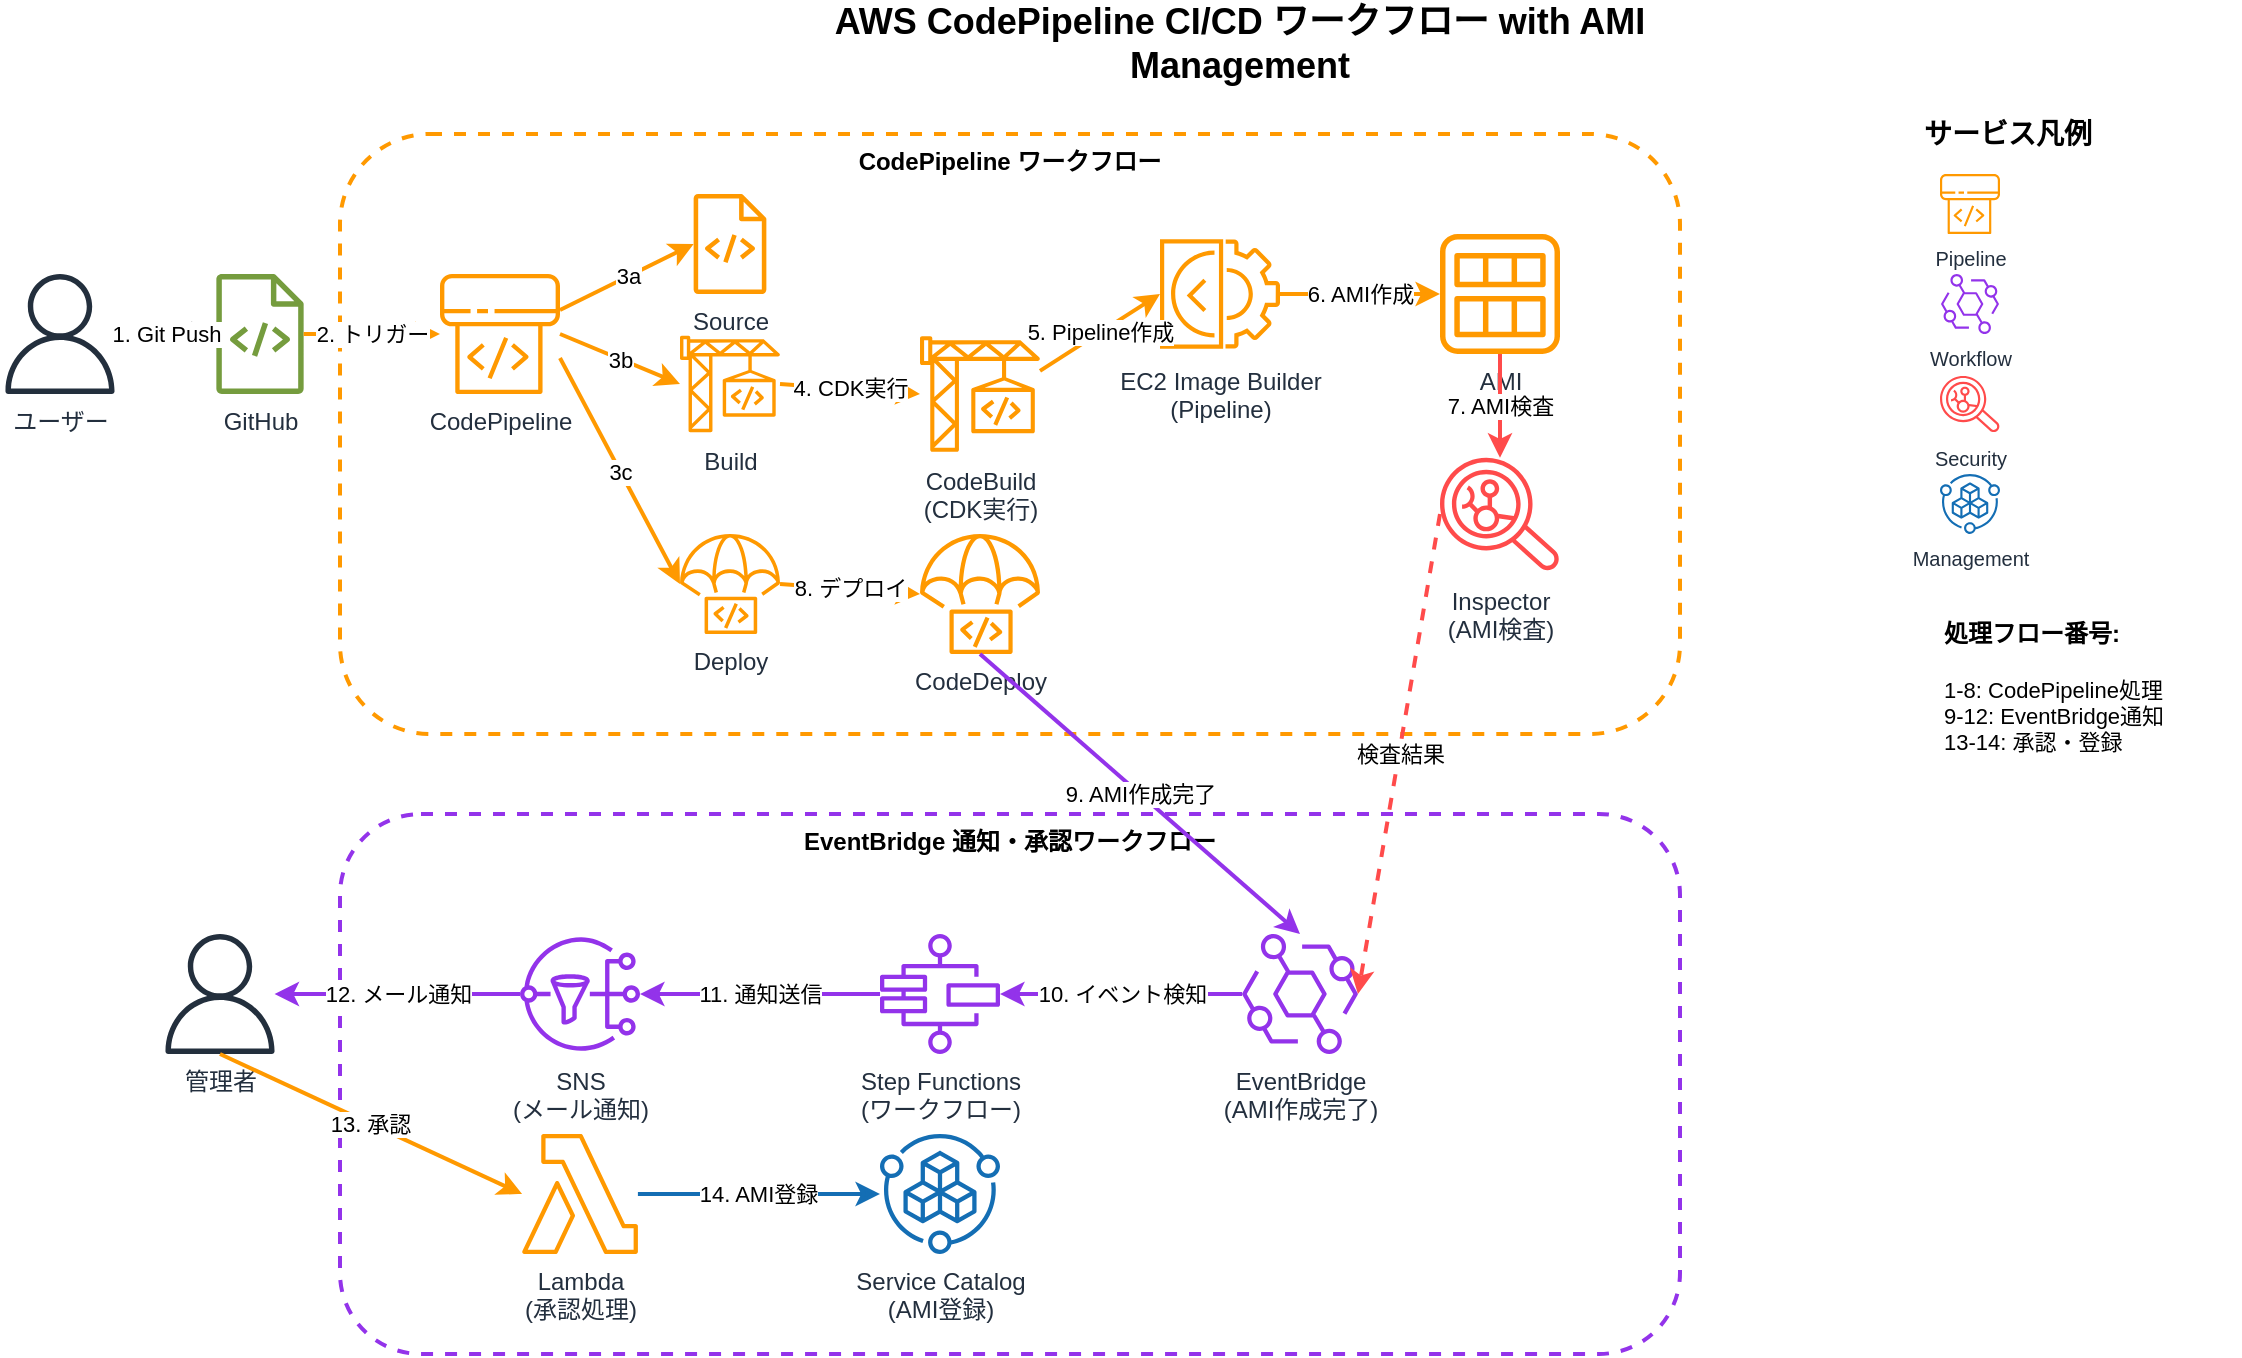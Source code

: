 <mxfile>
    <diagram id="C5RBs43oDa-KdzZeNtuy" name="Page-1">
        <mxGraphModel dx="448" dy="511" grid="1" gridSize="10" guides="1" tooltips="1" connect="1" arrows="1" fold="1" page="1" pageScale="1" pageWidth="1400" pageHeight="1000" math="0" shadow="0">
            <root>
                <mxCell id="WIyWlLk6GJQsqaUBKTNV-0"/>
                <mxCell id="WIyWlLk6GJQsqaUBKTNV-1" parent="WIyWlLk6GJQsqaUBKTNV-0"/>
                <mxCell id="pipeline-group" value="CodePipeline ワークフロー" style="rounded=1;whiteSpace=wrap;html=1;fillColor=none;strokeColor=#FF9900;strokeWidth=2;dashed=1;verticalAlign=top;fontSize=12;fontStyle=1;" parent="WIyWlLk6GJQsqaUBKTNV-1" vertex="1">
                    <mxGeometry x="250" y="80" width="670" height="300" as="geometry"/>
                </mxCell>
                <mxCell id="eventbridge-group" value="EventBridge 通知・承認ワークフロー" style="rounded=1;whiteSpace=wrap;html=1;fillColor=none;strokeColor=#9333EA;strokeWidth=2;dashed=1;verticalAlign=top;fontSize=12;fontStyle=1;" parent="WIyWlLk6GJQsqaUBKTNV-1" vertex="1">
                    <mxGeometry x="250" y="420" width="670" height="270" as="geometry"/>
                </mxCell>
                <mxCell id="title-1" value="AWS CodePipeline CI/CD ワークフロー with AMI Management" style="text;html=1;strokeColor=none;fillColor=none;align=center;verticalAlign=middle;whiteSpace=wrap;rounded=0;fontSize=18;fontStyle=1;" parent="WIyWlLk6GJQsqaUBKTNV-1" vertex="1">
                    <mxGeometry x="450" y="20" width="500" height="30" as="geometry"/>
                </mxCell>
                <mxCell id="user-1" value="ユーザー" style="sketch=0;outlineConnect=0;fontColor=#232F3E;gradientColor=none;fillColor=#232F3D;strokeColor=none;dashed=0;verticalLabelPosition=bottom;verticalAlign=top;align=center;html=1;fontSize=12;fontStyle=0;aspect=fixed;pointerEvents=1;shape=mxgraph.aws4.user;" parent="WIyWlLk6GJQsqaUBKTNV-1" vertex="1">
                    <mxGeometry x="80" y="150" width="60" height="60" as="geometry"/>
                </mxCell>
                <mxCell id="github-1" value="GitHub" style="sketch=0;outlineConnect=0;fontColor=#232F3E;gradientColor=none;fillColor=#759C3E;strokeColor=none;dashed=0;verticalLabelPosition=bottom;verticalAlign=top;align=center;html=1;fontSize=12;fontStyle=0;aspect=fixed;pointerEvents=1;shape=mxgraph.aws4.source_code;" parent="WIyWlLk6GJQsqaUBKTNV-1" vertex="1">
                    <mxGeometry x="180" y="150" width="60" height="60" as="geometry"/>
                </mxCell>
                <mxCell id="codepipeline-1" value="CodePipeline" style="sketch=0;outlineConnect=0;fontColor=#232F3E;gradientColor=none;fillColor=#FF9900;strokeColor=none;dashed=0;verticalLabelPosition=bottom;verticalAlign=top;align=center;html=1;fontSize=12;fontStyle=0;aspect=fixed;pointerEvents=1;shape=mxgraph.aws4.codepipeline;" parent="WIyWlLk6GJQsqaUBKTNV-1" vertex="1">
                    <mxGeometry x="300" y="150" width="60" height="60" as="geometry"/>
                </mxCell>
                <mxCell id="source-1" value="Source" style="sketch=0;outlineConnect=0;fontColor=#232F3E;gradientColor=none;fillColor=#FF9900;strokeColor=none;dashed=0;verticalLabelPosition=bottom;verticalAlign=top;align=center;html=1;fontSize=12;fontStyle=0;aspect=fixed;pointerEvents=1;shape=mxgraph.aws4.source_code;" parent="WIyWlLk6GJQsqaUBKTNV-1" vertex="1">
                    <mxGeometry x="420" y="110" width="50" height="50" as="geometry"/>
                </mxCell>
                <mxCell id="build-1" value="Build" style="sketch=0;outlineConnect=0;fontColor=#232F3E;gradientColor=none;fillColor=#FF9900;strokeColor=none;dashed=0;verticalLabelPosition=bottom;verticalAlign=top;align=center;html=1;fontSize=12;fontStyle=0;aspect=fixed;pointerEvents=1;shape=mxgraph.aws4.codebuild;" parent="WIyWlLk6GJQsqaUBKTNV-1" vertex="1">
                    <mxGeometry x="420" y="180" width="50" height="50" as="geometry"/>
                </mxCell>
                <mxCell id="deploy-1" value="Deploy" style="sketch=0;outlineConnect=0;fontColor=#232F3E;gradientColor=none;fillColor=#FF9900;strokeColor=none;dashed=0;verticalLabelPosition=bottom;verticalAlign=top;align=center;html=1;fontSize=12;fontStyle=0;aspect=fixed;pointerEvents=1;shape=mxgraph.aws4.codedeploy;" parent="WIyWlLk6GJQsqaUBKTNV-1" vertex="1">
                    <mxGeometry x="420" y="280" width="50" height="50" as="geometry"/>
                </mxCell>
                <mxCell id="codebuild-1" value="CodeBuild&#xa;(CDK実行)" style="sketch=0;outlineConnect=0;fontColor=#232F3E;gradientColor=none;fillColor=#FF9900;strokeColor=none;dashed=0;verticalLabelPosition=bottom;verticalAlign=top;align=center;html=1;fontSize=12;fontStyle=0;aspect=fixed;pointerEvents=1;shape=mxgraph.aws4.codebuild;" parent="WIyWlLk6GJQsqaUBKTNV-1" vertex="1">
                    <mxGeometry x="540" y="180" width="60" height="60" as="geometry"/>
                </mxCell>
                <mxCell id="imagebuilder-1" value="EC2 Image Builder&#xa;(Pipeline)" style="sketch=0;outlineConnect=0;fontColor=#232F3E;gradientColor=none;fillColor=#FF9900;strokeColor=none;dashed=0;verticalLabelPosition=bottom;verticalAlign=top;align=center;html=1;fontSize=12;fontStyle=0;aspect=fixed;pointerEvents=1;shape=mxgraph.aws4.ec2_image_builder;" parent="WIyWlLk6GJQsqaUBKTNV-1" vertex="1">
                    <mxGeometry x="660" y="130" width="60" height="60" as="geometry"/>
                </mxCell>
                <mxCell id="ami-1" value="AMI" style="sketch=0;outlineConnect=0;fontColor=#232F3E;gradientColor=none;fillColor=#FF9900;strokeColor=none;dashed=0;verticalLabelPosition=bottom;verticalAlign=top;align=center;html=1;fontSize=12;fontStyle=0;aspect=fixed;pointerEvents=1;shape=mxgraph.aws4.ami;" parent="WIyWlLk6GJQsqaUBKTNV-1" vertex="1">
                    <mxGeometry x="800" y="130" width="60" height="60" as="geometry"/>
                </mxCell>
                <mxCell id="inspector-1" value="Inspector&#xa;(AMI検査)" style="sketch=0;outlineConnect=0;fontColor=#232F3E;gradientColor=none;fillColor=#FF4B4B;strokeColor=none;dashed=0;verticalLabelPosition=bottom;verticalAlign=top;align=center;html=1;fontSize=12;fontStyle=0;aspect=fixed;pointerEvents=1;shape=mxgraph.aws4.inspector;" parent="WIyWlLk6GJQsqaUBKTNV-1" vertex="1">
                    <mxGeometry x="800" y="240" width="60" height="60" as="geometry"/>
                </mxCell>
                <mxCell id="codedeploy-1" value="CodeDeploy" style="sketch=0;outlineConnect=0;fontColor=#232F3E;gradientColor=none;fillColor=#FF9900;strokeColor=none;dashed=0;verticalLabelPosition=bottom;verticalAlign=top;align=center;html=1;fontSize=12;fontStyle=0;aspect=fixed;pointerEvents=1;shape=mxgraph.aws4.codedeploy;" parent="WIyWlLk6GJQsqaUBKTNV-1" vertex="1">
                    <mxGeometry x="540" y="280" width="60" height="60" as="geometry"/>
                </mxCell>
                <mxCell id="eventbridge-1" value="EventBridge&#xa;(AMI作成完了)" style="sketch=0;outlineConnect=0;fontColor=#232F3E;gradientColor=none;fillColor=#9333EA;strokeColor=none;dashed=0;verticalLabelPosition=bottom;verticalAlign=top;align=center;html=1;fontSize=12;fontStyle=0;aspect=fixed;pointerEvents=1;shape=mxgraph.aws4.eventbridge;" parent="WIyWlLk6GJQsqaUBKTNV-1" vertex="1">
                    <mxGeometry x="700" y="480" width="60" height="60" as="geometry"/>
                </mxCell>
                <mxCell id="stepfunctions-1" value="Step Functions&#xa;(ワークフロー)" style="sketch=0;outlineConnect=0;fontColor=#232F3E;gradientColor=none;fillColor=#9333EA;strokeColor=none;dashed=0;verticalLabelPosition=bottom;verticalAlign=top;align=center;html=1;fontSize=12;fontStyle=0;aspect=fixed;pointerEvents=1;shape=mxgraph.aws4.step_functions;" parent="WIyWlLk6GJQsqaUBKTNV-1" vertex="1">
                    <mxGeometry x="520" y="480" width="60" height="60" as="geometry"/>
                </mxCell>
                <mxCell id="sns-1" value="SNS&#xa;(メール通知)" style="sketch=0;outlineConnect=0;fontColor=#232F3E;gradientColor=none;fillColor=#9333EA;strokeColor=none;dashed=0;verticalLabelPosition=bottom;verticalAlign=top;align=center;html=1;fontSize=12;fontStyle=0;aspect=fixed;pointerEvents=1;shape=mxgraph.aws4.sns;" parent="WIyWlLk6GJQsqaUBKTNV-1" vertex="1">
                    <mxGeometry x="340" y="480" width="60" height="60" as="geometry"/>
                </mxCell>
                <mxCell id="admin-1" value="管理者" style="sketch=0;outlineConnect=0;fontColor=#232F3E;gradientColor=none;fillColor=#232F3D;strokeColor=none;dashed=0;verticalLabelPosition=bottom;verticalAlign=top;align=center;html=1;fontSize=12;fontStyle=0;aspect=fixed;pointerEvents=1;shape=mxgraph.aws4.user;" parent="WIyWlLk6GJQsqaUBKTNV-1" vertex="1">
                    <mxGeometry x="160" y="480" width="60" height="60" as="geometry"/>
                </mxCell>
                <mxCell id="lambda-1" value="Lambda&#xa;(承認処理)" style="sketch=0;outlineConnect=0;fontColor=#232F3E;gradientColor=none;fillColor=#FF9900;strokeColor=none;dashed=0;verticalLabelPosition=bottom;verticalAlign=top;align=center;html=1;fontSize=12;fontStyle=0;aspect=fixed;pointerEvents=1;shape=mxgraph.aws4.lambda;" parent="WIyWlLk6GJQsqaUBKTNV-1" vertex="1">
                    <mxGeometry x="340" y="580" width="60" height="60" as="geometry"/>
                </mxCell>
                <mxCell id="servicecatalog-1" value="Service Catalog&#xa;(AMI登録)" style="sketch=0;outlineConnect=0;fontColor=#232F3E;gradientColor=none;fillColor=#146EB4;strokeColor=none;dashed=0;verticalLabelPosition=bottom;verticalAlign=top;align=center;html=1;fontSize=12;fontStyle=0;aspect=fixed;pointerEvents=1;shape=mxgraph.aws4.service_catalog;" parent="WIyWlLk6GJQsqaUBKTNV-1" vertex="1">
                    <mxGeometry x="520" y="580" width="60" height="60" as="geometry"/>
                </mxCell>
                <mxCell id="arrow-1" value="1. Git Push" style="endArrow=classic;html=1;rounded=0;exitX=1;exitY=0.5;exitDx=0;exitDy=0;entryX=0;entryY=0.5;entryDx=0;entryDy=0;strokeColor=#333333;strokeWidth=2;" parent="WIyWlLk6GJQsqaUBKTNV-1" source="user-1" target="github-1" edge="1">
                    <mxGeometry relative="1" as="geometry"/>
                </mxCell>
                <mxCell id="arrow-2" value="2. トリガー" style="endArrow=classic;html=1;rounded=0;exitX=1;exitY=0.5;exitDx=0;exitDy=0;entryX=0;entryY=0.5;entryDx=0;entryDy=0;strokeColor=#FF9900;strokeWidth=2;" parent="WIyWlLk6GJQsqaUBKTNV-1" source="github-1" target="codepipeline-1" edge="1">
                    <mxGeometry relative="1" as="geometry"/>
                </mxCell>
                <mxCell id="arrow-3" value="3a" style="endArrow=classic;html=1;rounded=0;exitX=1;exitY=0.3;exitDx=0;exitDy=0;entryX=0;entryY=0.5;entryDx=0;entryDy=0;strokeColor=#FF9900;strokeWidth=2;" parent="WIyWlLk6GJQsqaUBKTNV-1" source="codepipeline-1" target="source-1" edge="1">
                    <mxGeometry relative="1" as="geometry"/>
                </mxCell>
                <mxCell id="arrow-4" value="3b" style="endArrow=classic;html=1;rounded=0;exitX=1;exitY=0.5;exitDx=0;exitDy=0;entryX=0;entryY=0.5;entryDx=0;entryDy=0;strokeColor=#FF9900;strokeWidth=2;" parent="WIyWlLk6GJQsqaUBKTNV-1" source="codepipeline-1" target="build-1" edge="1">
                    <mxGeometry relative="1" as="geometry"/>
                </mxCell>
                <mxCell id="arrow-5" value="3c" style="endArrow=classic;html=1;rounded=0;exitX=1;exitY=0.7;exitDx=0;exitDy=0;entryX=0;entryY=0.5;entryDx=0;entryDy=0;strokeColor=#FF9900;strokeWidth=2;" parent="WIyWlLk6GJQsqaUBKTNV-1" source="codepipeline-1" target="deploy-1" edge="1">
                    <mxGeometry relative="1" as="geometry"/>
                </mxCell>
                <mxCell id="arrow-6" value="4. CDK実行" style="endArrow=classic;html=1;rounded=0;exitX=1;exitY=0.5;exitDx=0;exitDy=0;entryX=0;entryY=0.5;entryDx=0;entryDy=0;strokeColor=#FF9900;strokeWidth=2;" parent="WIyWlLk6GJQsqaUBKTNV-1" source="build-1" target="codebuild-1" edge="1">
                    <mxGeometry relative="1" as="geometry"/>
                </mxCell>
                <mxCell id="arrow-7" value="5. Pipeline作成" style="endArrow=classic;html=1;rounded=0;exitX=1;exitY=0.3;exitDx=0;exitDy=0;entryX=0;entryY=0.5;entryDx=0;entryDy=0;strokeColor=#FF9900;strokeWidth=2;" parent="WIyWlLk6GJQsqaUBKTNV-1" source="codebuild-1" target="imagebuilder-1" edge="1">
                    <mxGeometry relative="1" as="geometry"/>
                </mxCell>
                <mxCell id="arrow-8" value="6. AMI作成" style="endArrow=classic;html=1;rounded=0;exitX=1;exitY=0.5;exitDx=0;exitDy=0;entryX=0;entryY=0.5;entryDx=0;entryDy=0;strokeColor=#FF9900;strokeWidth=2;" parent="WIyWlLk6GJQsqaUBKTNV-1" source="imagebuilder-1" target="ami-1" edge="1">
                    <mxGeometry relative="1" as="geometry"/>
                </mxCell>
                <mxCell id="arrow-9" value="7. AMI検査" style="endArrow=classic;html=1;rounded=0;exitX=0.5;exitY=1;exitDx=0;exitDy=0;entryX=0.5;entryY=0;entryDx=0;entryDy=0;strokeColor=#FF4B4B;strokeWidth=2;" parent="WIyWlLk6GJQsqaUBKTNV-1" source="ami-1" target="inspector-1" edge="1">
                    <mxGeometry relative="1" as="geometry"/>
                </mxCell>
                <mxCell id="arrow-10" value="8. デプロイ" style="endArrow=classic;html=1;rounded=0;exitX=1;exitY=0.5;exitDx=0;exitDy=0;entryX=0;entryY=0.5;entryDx=0;entryDy=0;strokeColor=#FF9900;strokeWidth=2;" parent="WIyWlLk6GJQsqaUBKTNV-1" source="deploy-1" target="codedeploy-1" edge="1">
                    <mxGeometry relative="1" as="geometry"/>
                </mxCell>
                <mxCell id="arrow-11" value="9. AMI作成完了" style="endArrow=classic;html=1;rounded=0;exitX=0.5;exitY=1;exitDx=0;exitDy=0;entryX=0.5;entryY=0;entryDx=0;entryDy=0;strokeColor=#9333EA;strokeWidth=2;" parent="WIyWlLk6GJQsqaUBKTNV-1" source="codedeploy-1" target="eventbridge-1" edge="1">
                    <mxGeometry relative="1" as="geometry"/>
                </mxCell>
                <mxCell id="arrow-12" value="10. イベント検知" style="endArrow=classic;html=1;rounded=0;exitX=0;exitY=0.5;exitDx=0;exitDy=0;entryX=1;entryY=0.5;entryDx=0;entryDy=0;strokeColor=#9333EA;strokeWidth=2;" parent="WIyWlLk6GJQsqaUBKTNV-1" source="eventbridge-1" target="stepfunctions-1" edge="1">
                    <mxGeometry relative="1" as="geometry"/>
                </mxCell>
                <mxCell id="arrow-13" value="11. 通知送信" style="endArrow=classic;html=1;rounded=0;exitX=0;exitY=0.5;exitDx=0;exitDy=0;entryX=1;entryY=0.5;entryDx=0;entryDy=0;strokeColor=#9333EA;strokeWidth=2;" parent="WIyWlLk6GJQsqaUBKTNV-1" source="stepfunctions-1" target="sns-1" edge="1">
                    <mxGeometry relative="1" as="geometry"/>
                </mxCell>
                <mxCell id="arrow-14" value="12. メール通知" style="endArrow=classic;html=1;rounded=0;exitX=0;exitY=0.5;exitDx=0;exitDy=0;entryX=1;entryY=0.5;entryDx=0;entryDy=0;strokeColor=#9333EA;strokeWidth=2;" parent="WIyWlLk6GJQsqaUBKTNV-1" source="sns-1" target="admin-1" edge="1">
                    <mxGeometry relative="1" as="geometry"/>
                </mxCell>
                <mxCell id="arrow-15" value="13. 承認" style="endArrow=classic;html=1;rounded=0;exitX=0.5;exitY=1;exitDx=0;exitDy=0;entryX=0;entryY=0.5;entryDx=0;entryDy=0;strokeColor=#FF9900;strokeWidth=2;" parent="WIyWlLk6GJQsqaUBKTNV-1" source="admin-1" target="lambda-1" edge="1">
                    <mxGeometry relative="1" as="geometry"/>
                </mxCell>
                <mxCell id="arrow-16" value="14. AMI登録" style="endArrow=classic;html=1;rounded=0;exitX=1;exitY=0.5;exitDx=0;exitDy=0;entryX=0;entryY=0.5;entryDx=0;entryDy=0;strokeColor=#146EB4;strokeWidth=2;" parent="WIyWlLk6GJQsqaUBKTNV-1" source="lambda-1" target="servicecatalog-1" edge="1">
                    <mxGeometry relative="1" as="geometry"/>
                </mxCell>
                <mxCell id="arrow-17" value="検査結果" style="endArrow=classic;html=1;rounded=0;exitX=0;exitY=0.5;exitDx=0;exitDy=0;entryX=1;entryY=0.5;entryDx=0;entryDy=0;strokeColor=#FF4B4B;strokeWidth=2;dashed=1;" parent="WIyWlLk6GJQsqaUBKTNV-1" source="inspector-1" target="eventbridge-1" edge="1">
                    <mxGeometry relative="1" as="geometry"/>
                </mxCell>
                <mxCell id="legend-title" value="サービス凡例" style="text;html=1;strokeColor=none;fillColor=none;align=left;verticalAlign=middle;whiteSpace=wrap;rounded=0;fontSize=14;fontStyle=1;" parent="WIyWlLk6GJQsqaUBKTNV-1" vertex="1">
                    <mxGeometry x="1040" y="70" width="100" height="20" as="geometry"/>
                </mxCell>
                <mxCell id="legend-pipeline-icon" value="Pipeline" style="sketch=0;outlineConnect=0;fontColor=#232F3E;gradientColor=none;fillColor=#FF9900;strokeColor=none;dashed=0;verticalLabelPosition=bottom;verticalAlign=top;align=center;html=1;fontSize=10;fontStyle=0;aspect=fixed;pointerEvents=1;shape=mxgraph.aws4.codepipeline;" parent="WIyWlLk6GJQsqaUBKTNV-1" vertex="1">
                    <mxGeometry x="1050" y="100" width="30" height="30" as="geometry"/>
                </mxCell>
                <mxCell id="legend-workflow-icon" value="Workflow" style="sketch=0;outlineConnect=0;fontColor=#232F3E;gradientColor=none;fillColor=#9333EA;strokeColor=none;dashed=0;verticalLabelPosition=bottom;verticalAlign=top;align=center;html=1;fontSize=10;fontStyle=0;aspect=fixed;pointerEvents=1;shape=mxgraph.aws4.eventbridge;" parent="WIyWlLk6GJQsqaUBKTNV-1" vertex="1">
                    <mxGeometry x="1050" y="150" width="30" height="30" as="geometry"/>
                </mxCell>
                <mxCell id="legend-security-icon" value="Security" style="sketch=0;outlineConnect=0;fontColor=#232F3E;gradientColor=none;fillColor=#FF4B4B;strokeColor=none;dashed=0;verticalLabelPosition=bottom;verticalAlign=top;align=center;html=1;fontSize=10;fontStyle=0;aspect=fixed;pointerEvents=1;shape=mxgraph.aws4.inspector;" parent="WIyWlLk6GJQsqaUBKTNV-1" vertex="1">
                    <mxGeometry x="1050" y="200" width="30" height="30" as="geometry"/>
                </mxCell>
                <mxCell id="legend-management-icon" value="Management" style="sketch=0;outlineConnect=0;fontColor=#232F3E;gradientColor=none;fillColor=#146EB4;strokeColor=none;dashed=0;verticalLabelPosition=bottom;verticalAlign=top;align=center;html=1;fontSize=10;fontStyle=0;aspect=fixed;pointerEvents=1;shape=mxgraph.aws4.service_catalog;" parent="WIyWlLk6GJQsqaUBKTNV-1" vertex="1">
                    <mxGeometry x="1050" y="250" width="30" height="30" as="geometry"/>
                </mxCell>
                <mxCell id="process-note" value="処理フロー番号:" style="text;html=1;strokeColor=none;fillColor=none;align=left;verticalAlign=middle;whiteSpace=wrap;rounded=0;fontSize=12;fontStyle=1;" parent="WIyWlLk6GJQsqaUBKTNV-1" vertex="1">
                    <mxGeometry x="1050" y="320" width="120" height="20" as="geometry"/>
                </mxCell>
                <mxCell id="process-flow" value="1-8: CodePipeline処理&#xa;9-12: EventBridge通知&#xa;13-14: 承認・登録" style="text;html=1;strokeColor=none;fillColor=none;align=left;verticalAlign=top;whiteSpace=wrap;rounded=0;fontSize=11;" parent="WIyWlLk6GJQsqaUBKTNV-1" vertex="1">
                    <mxGeometry x="1050" y="345" width="150" height="60" as="geometry"/>
                </mxCell>
            </root>
        </mxGraphModel>
    </diagram>
</mxfile>